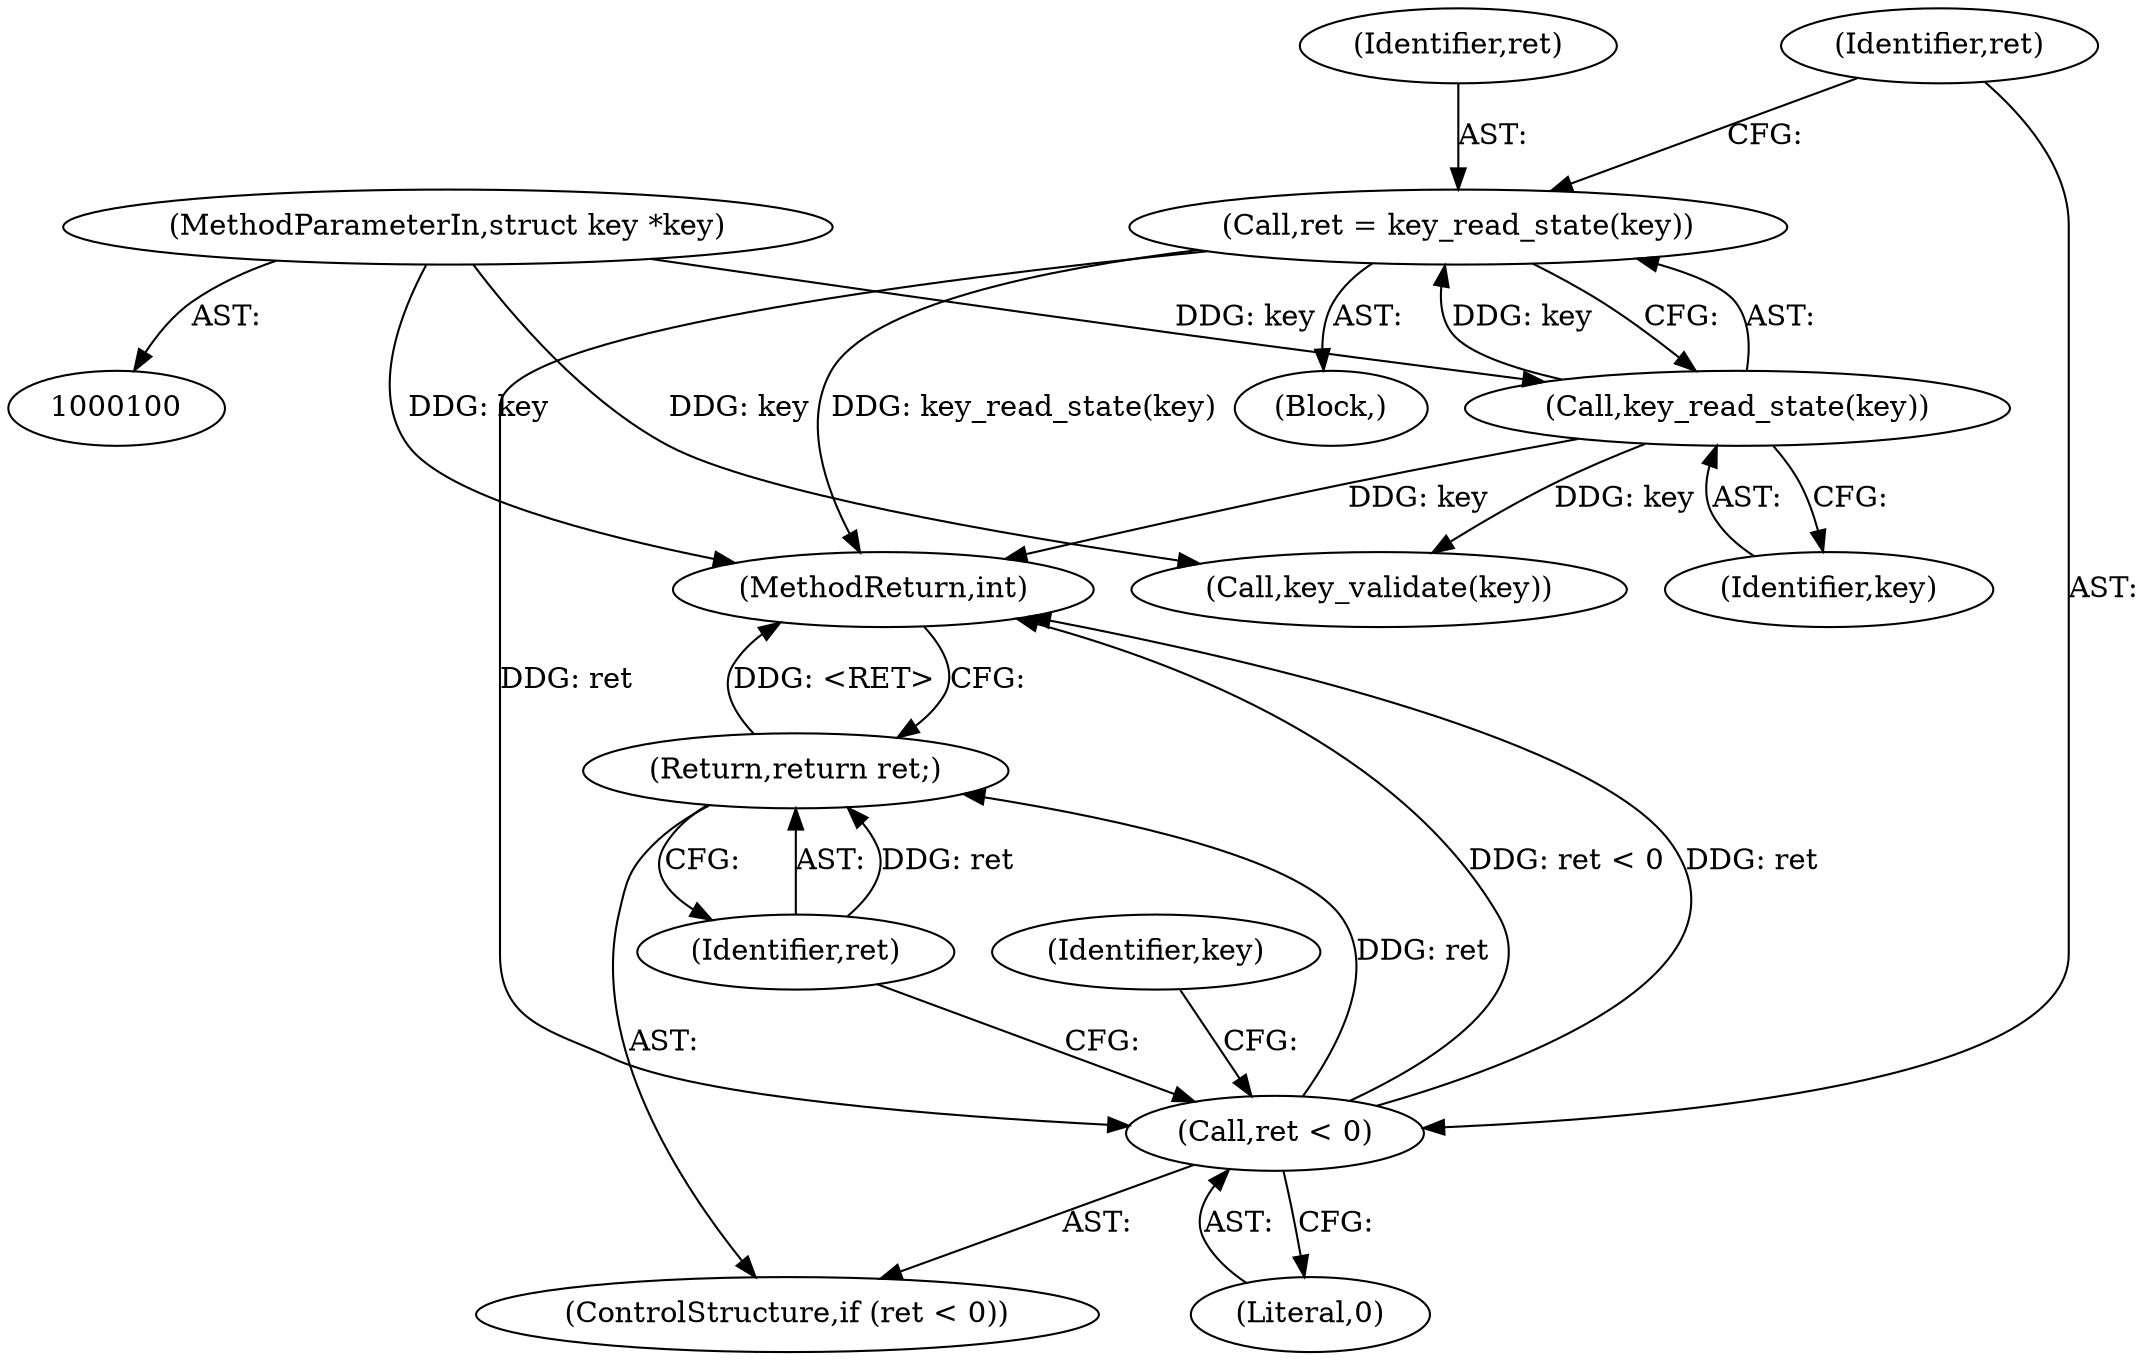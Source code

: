 digraph "0_linux_363b02dab09b3226f3bd1420dad9c72b79a42a76_14@API" {
"1000122" [label="(Call,ret = key_read_state(key))"];
"1000124" [label="(Call,key_read_state(key))"];
"1000101" [label="(MethodParameterIn,struct key *key)"];
"1000127" [label="(Call,ret < 0)"];
"1000130" [label="(Return,return ret;)"];
"1000122" [label="(Call,ret = key_read_state(key))"];
"1000134" [label="(Identifier,key)"];
"1000123" [label="(Identifier,ret)"];
"1000129" [label="(Literal,0)"];
"1000135" [label="(MethodReturn,int)"];
"1000127" [label="(Call,ret < 0)"];
"1000125" [label="(Identifier,key)"];
"1000101" [label="(MethodParameterIn,struct key *key)"];
"1000126" [label="(ControlStructure,if (ret < 0))"];
"1000128" [label="(Identifier,ret)"];
"1000131" [label="(Identifier,ret)"];
"1000133" [label="(Call,key_validate(key))"];
"1000124" [label="(Call,key_read_state(key))"];
"1000130" [label="(Return,return ret;)"];
"1000103" [label="(Block,)"];
"1000122" -> "1000103"  [label="AST: "];
"1000122" -> "1000124"  [label="CFG: "];
"1000123" -> "1000122"  [label="AST: "];
"1000124" -> "1000122"  [label="AST: "];
"1000128" -> "1000122"  [label="CFG: "];
"1000122" -> "1000135"  [label="DDG: key_read_state(key)"];
"1000124" -> "1000122"  [label="DDG: key"];
"1000122" -> "1000127"  [label="DDG: ret"];
"1000124" -> "1000125"  [label="CFG: "];
"1000125" -> "1000124"  [label="AST: "];
"1000124" -> "1000135"  [label="DDG: key"];
"1000101" -> "1000124"  [label="DDG: key"];
"1000124" -> "1000133"  [label="DDG: key"];
"1000101" -> "1000100"  [label="AST: "];
"1000101" -> "1000135"  [label="DDG: key"];
"1000101" -> "1000133"  [label="DDG: key"];
"1000127" -> "1000126"  [label="AST: "];
"1000127" -> "1000129"  [label="CFG: "];
"1000128" -> "1000127"  [label="AST: "];
"1000129" -> "1000127"  [label="AST: "];
"1000131" -> "1000127"  [label="CFG: "];
"1000134" -> "1000127"  [label="CFG: "];
"1000127" -> "1000135"  [label="DDG: ret < 0"];
"1000127" -> "1000135"  [label="DDG: ret"];
"1000127" -> "1000130"  [label="DDG: ret"];
"1000130" -> "1000126"  [label="AST: "];
"1000130" -> "1000131"  [label="CFG: "];
"1000131" -> "1000130"  [label="AST: "];
"1000135" -> "1000130"  [label="CFG: "];
"1000130" -> "1000135"  [label="DDG: <RET>"];
"1000131" -> "1000130"  [label="DDG: ret"];
}
